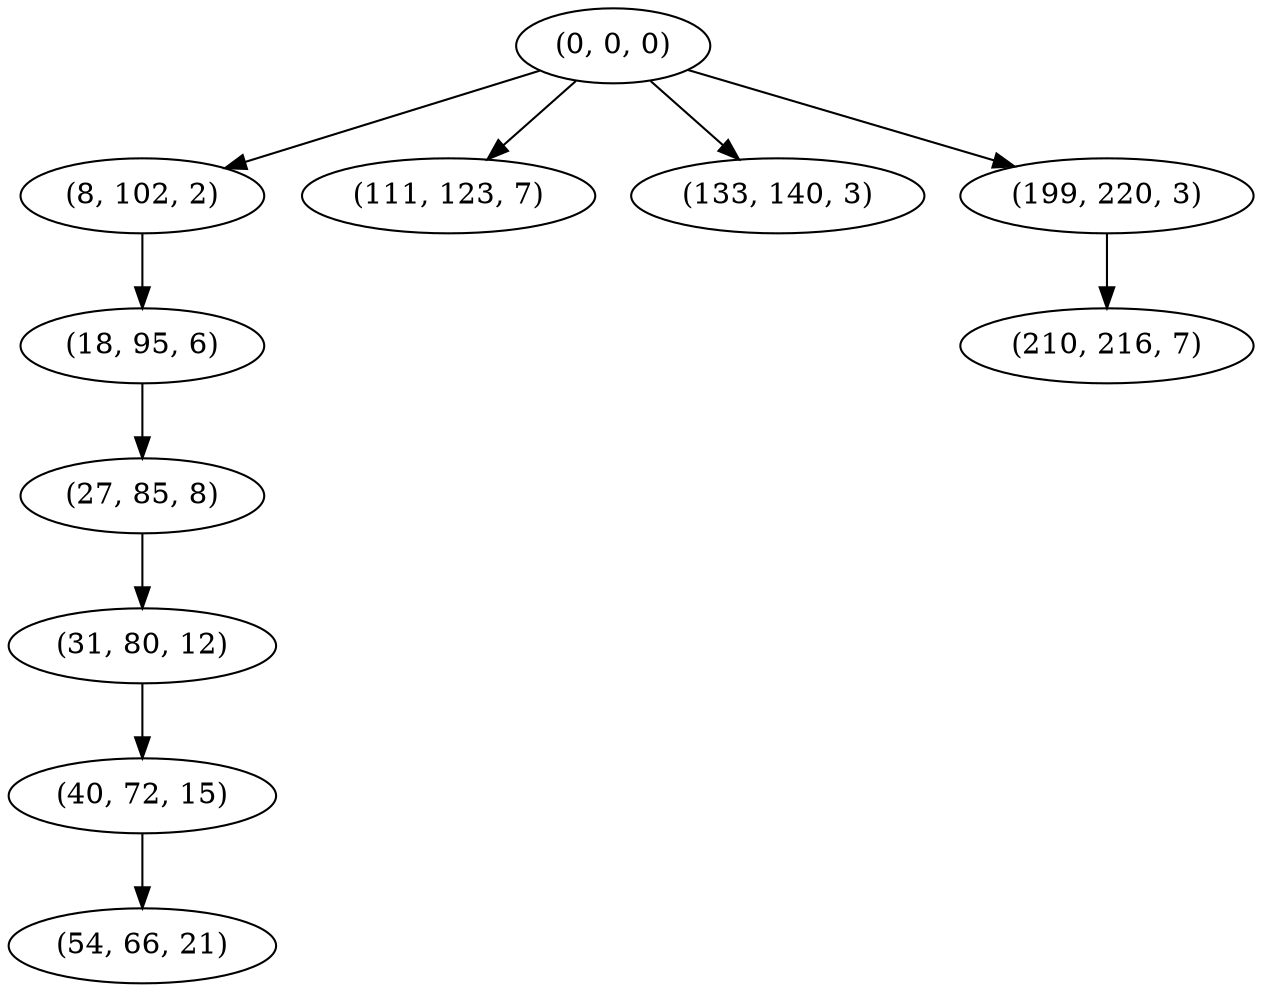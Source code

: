 digraph tree {
    "(0, 0, 0)";
    "(8, 102, 2)";
    "(18, 95, 6)";
    "(27, 85, 8)";
    "(31, 80, 12)";
    "(40, 72, 15)";
    "(54, 66, 21)";
    "(111, 123, 7)";
    "(133, 140, 3)";
    "(199, 220, 3)";
    "(210, 216, 7)";
    "(0, 0, 0)" -> "(8, 102, 2)";
    "(0, 0, 0)" -> "(111, 123, 7)";
    "(0, 0, 0)" -> "(133, 140, 3)";
    "(0, 0, 0)" -> "(199, 220, 3)";
    "(8, 102, 2)" -> "(18, 95, 6)";
    "(18, 95, 6)" -> "(27, 85, 8)";
    "(27, 85, 8)" -> "(31, 80, 12)";
    "(31, 80, 12)" -> "(40, 72, 15)";
    "(40, 72, 15)" -> "(54, 66, 21)";
    "(199, 220, 3)" -> "(210, 216, 7)";
}
